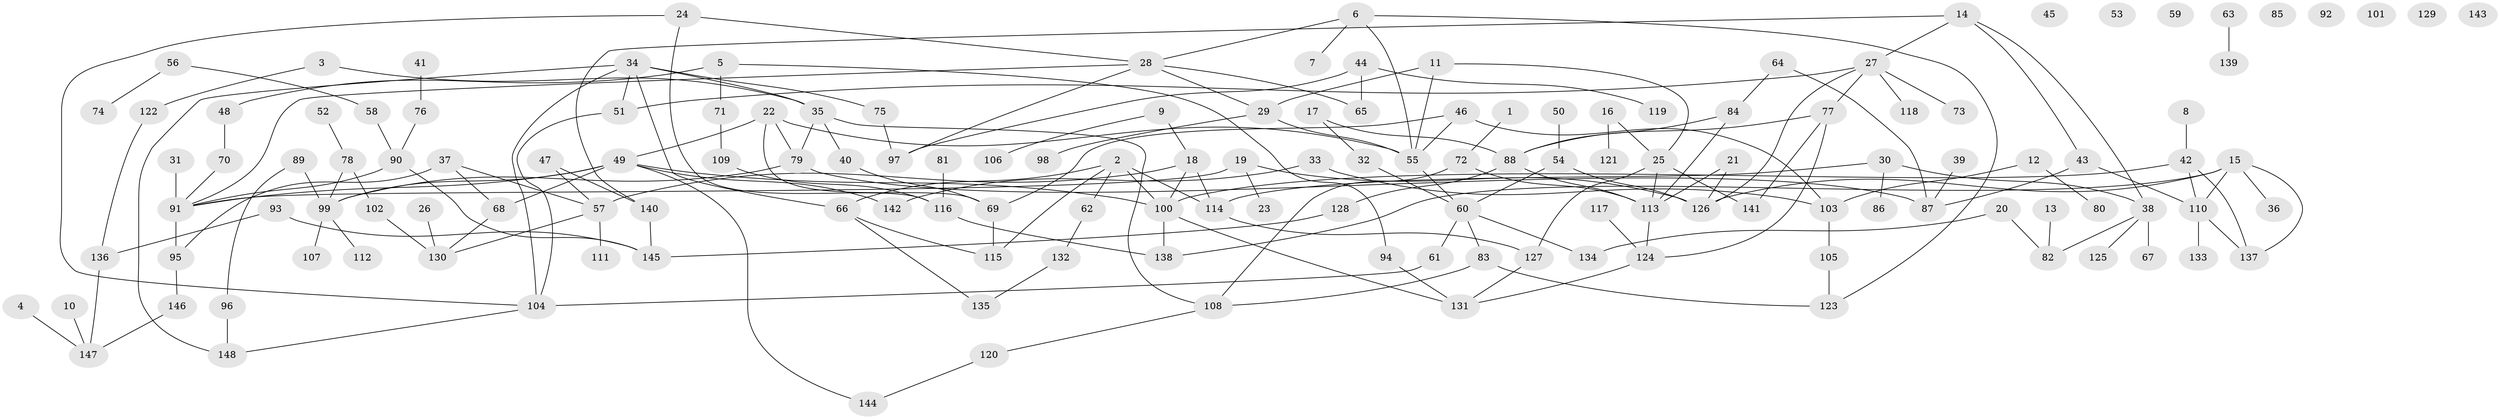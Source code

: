 // coarse degree distribution, {12: 0.027777777777777776, 15: 0.027777777777777776, 3: 0.16666666666666666, 4: 0.1388888888888889, 6: 0.05555555555555555, 7: 0.05555555555555555, 5: 0.08333333333333333, 2: 0.16666666666666666, 1: 0.2777777777777778}
// Generated by graph-tools (version 1.1) at 2025/48/03/04/25 22:48:01]
// undirected, 148 vertices, 194 edges
graph export_dot {
  node [color=gray90,style=filled];
  1;
  2;
  3;
  4;
  5;
  6;
  7;
  8;
  9;
  10;
  11;
  12;
  13;
  14;
  15;
  16;
  17;
  18;
  19;
  20;
  21;
  22;
  23;
  24;
  25;
  26;
  27;
  28;
  29;
  30;
  31;
  32;
  33;
  34;
  35;
  36;
  37;
  38;
  39;
  40;
  41;
  42;
  43;
  44;
  45;
  46;
  47;
  48;
  49;
  50;
  51;
  52;
  53;
  54;
  55;
  56;
  57;
  58;
  59;
  60;
  61;
  62;
  63;
  64;
  65;
  66;
  67;
  68;
  69;
  70;
  71;
  72;
  73;
  74;
  75;
  76;
  77;
  78;
  79;
  80;
  81;
  82;
  83;
  84;
  85;
  86;
  87;
  88;
  89;
  90;
  91;
  92;
  93;
  94;
  95;
  96;
  97;
  98;
  99;
  100;
  101;
  102;
  103;
  104;
  105;
  106;
  107;
  108;
  109;
  110;
  111;
  112;
  113;
  114;
  115;
  116;
  117;
  118;
  119;
  120;
  121;
  122;
  123;
  124;
  125;
  126;
  127;
  128;
  129;
  130;
  131;
  132;
  133;
  134;
  135;
  136;
  137;
  138;
  139;
  140;
  141;
  142;
  143;
  144;
  145;
  146;
  147;
  148;
  1 -- 72;
  2 -- 62;
  2 -- 66;
  2 -- 100;
  2 -- 114;
  2 -- 115;
  3 -- 35;
  3 -- 122;
  4 -- 147;
  5 -- 48;
  5 -- 71;
  5 -- 94;
  6 -- 7;
  6 -- 28;
  6 -- 55;
  6 -- 123;
  8 -- 42;
  9 -- 18;
  9 -- 106;
  10 -- 147;
  11 -- 25;
  11 -- 29;
  11 -- 55;
  12 -- 80;
  12 -- 103;
  13 -- 82;
  14 -- 27;
  14 -- 38;
  14 -- 43;
  14 -- 140;
  15 -- 36;
  15 -- 110;
  15 -- 126;
  15 -- 137;
  15 -- 138;
  16 -- 25;
  16 -- 121;
  17 -- 32;
  17 -- 88;
  18 -- 57;
  18 -- 100;
  18 -- 114;
  19 -- 23;
  19 -- 91;
  19 -- 126;
  20 -- 82;
  20 -- 134;
  21 -- 113;
  21 -- 126;
  22 -- 49;
  22 -- 55;
  22 -- 69;
  22 -- 79;
  24 -- 28;
  24 -- 104;
  24 -- 116;
  25 -- 113;
  25 -- 127;
  25 -- 141;
  26 -- 130;
  27 -- 51;
  27 -- 73;
  27 -- 77;
  27 -- 118;
  27 -- 126;
  28 -- 29;
  28 -- 65;
  28 -- 91;
  28 -- 97;
  29 -- 55;
  29 -- 98;
  30 -- 38;
  30 -- 86;
  30 -- 114;
  31 -- 91;
  32 -- 60;
  33 -- 103;
  33 -- 142;
  34 -- 35;
  34 -- 51;
  34 -- 66;
  34 -- 75;
  34 -- 104;
  34 -- 148;
  35 -- 40;
  35 -- 79;
  35 -- 108;
  37 -- 57;
  37 -- 68;
  37 -- 95;
  38 -- 67;
  38 -- 82;
  38 -- 125;
  39 -- 87;
  40 -- 69;
  41 -- 76;
  42 -- 100;
  42 -- 110;
  42 -- 137;
  43 -- 87;
  43 -- 110;
  44 -- 65;
  44 -- 97;
  44 -- 119;
  46 -- 55;
  46 -- 69;
  46 -- 103;
  47 -- 57;
  47 -- 140;
  48 -- 70;
  49 -- 68;
  49 -- 91;
  49 -- 99;
  49 -- 100;
  49 -- 142;
  49 -- 144;
  50 -- 54;
  51 -- 104;
  52 -- 78;
  54 -- 60;
  54 -- 126;
  55 -- 60;
  56 -- 58;
  56 -- 74;
  57 -- 111;
  57 -- 130;
  58 -- 90;
  60 -- 61;
  60 -- 83;
  60 -- 134;
  61 -- 104;
  62 -- 132;
  63 -- 139;
  64 -- 84;
  64 -- 87;
  66 -- 115;
  66 -- 135;
  68 -- 130;
  69 -- 115;
  70 -- 91;
  71 -- 109;
  72 -- 108;
  72 -- 113;
  75 -- 97;
  76 -- 90;
  77 -- 88;
  77 -- 124;
  77 -- 141;
  78 -- 99;
  78 -- 102;
  79 -- 87;
  79 -- 99;
  81 -- 116;
  83 -- 108;
  83 -- 123;
  84 -- 88;
  84 -- 113;
  88 -- 113;
  88 -- 128;
  89 -- 96;
  89 -- 99;
  90 -- 91;
  90 -- 145;
  91 -- 95;
  93 -- 136;
  93 -- 145;
  94 -- 131;
  95 -- 146;
  96 -- 148;
  99 -- 107;
  99 -- 112;
  100 -- 131;
  100 -- 138;
  102 -- 130;
  103 -- 105;
  104 -- 148;
  105 -- 123;
  108 -- 120;
  109 -- 116;
  110 -- 133;
  110 -- 137;
  113 -- 124;
  114 -- 127;
  116 -- 138;
  117 -- 124;
  120 -- 144;
  122 -- 136;
  124 -- 131;
  127 -- 131;
  128 -- 145;
  132 -- 135;
  136 -- 147;
  140 -- 145;
  146 -- 147;
}
